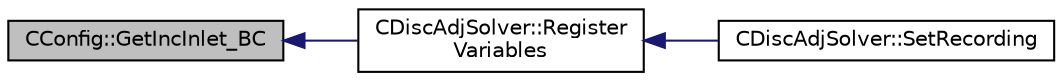 digraph "CConfig::GetIncInlet_BC"
{
  edge [fontname="Helvetica",fontsize="10",labelfontname="Helvetica",labelfontsize="10"];
  node [fontname="Helvetica",fontsize="10",shape=record];
  rankdir="LR";
  Node4135 [label="CConfig::GetIncInlet_BC",height=0.2,width=0.4,color="black", fillcolor="grey75", style="filled", fontcolor="black"];
  Node4135 -> Node4136 [dir="back",color="midnightblue",fontsize="10",style="solid",fontname="Helvetica"];
  Node4136 [label="CDiscAdjSolver::Register\lVariables",height=0.2,width=0.4,color="black", fillcolor="white", style="filled",URL="$class_c_disc_adj_solver.html#a46669aa416ef9f487c65db54dfab03ee",tooltip="A virtual member. "];
  Node4136 -> Node4137 [dir="back",color="midnightblue",fontsize="10",style="solid",fontname="Helvetica"];
  Node4137 [label="CDiscAdjSolver::SetRecording",height=0.2,width=0.4,color="black", fillcolor="white", style="filled",URL="$class_c_disc_adj_solver.html#a696214d1de7cabe49792ce047e08b5f4",tooltip="Prepare the solver for a new recording. "];
}
